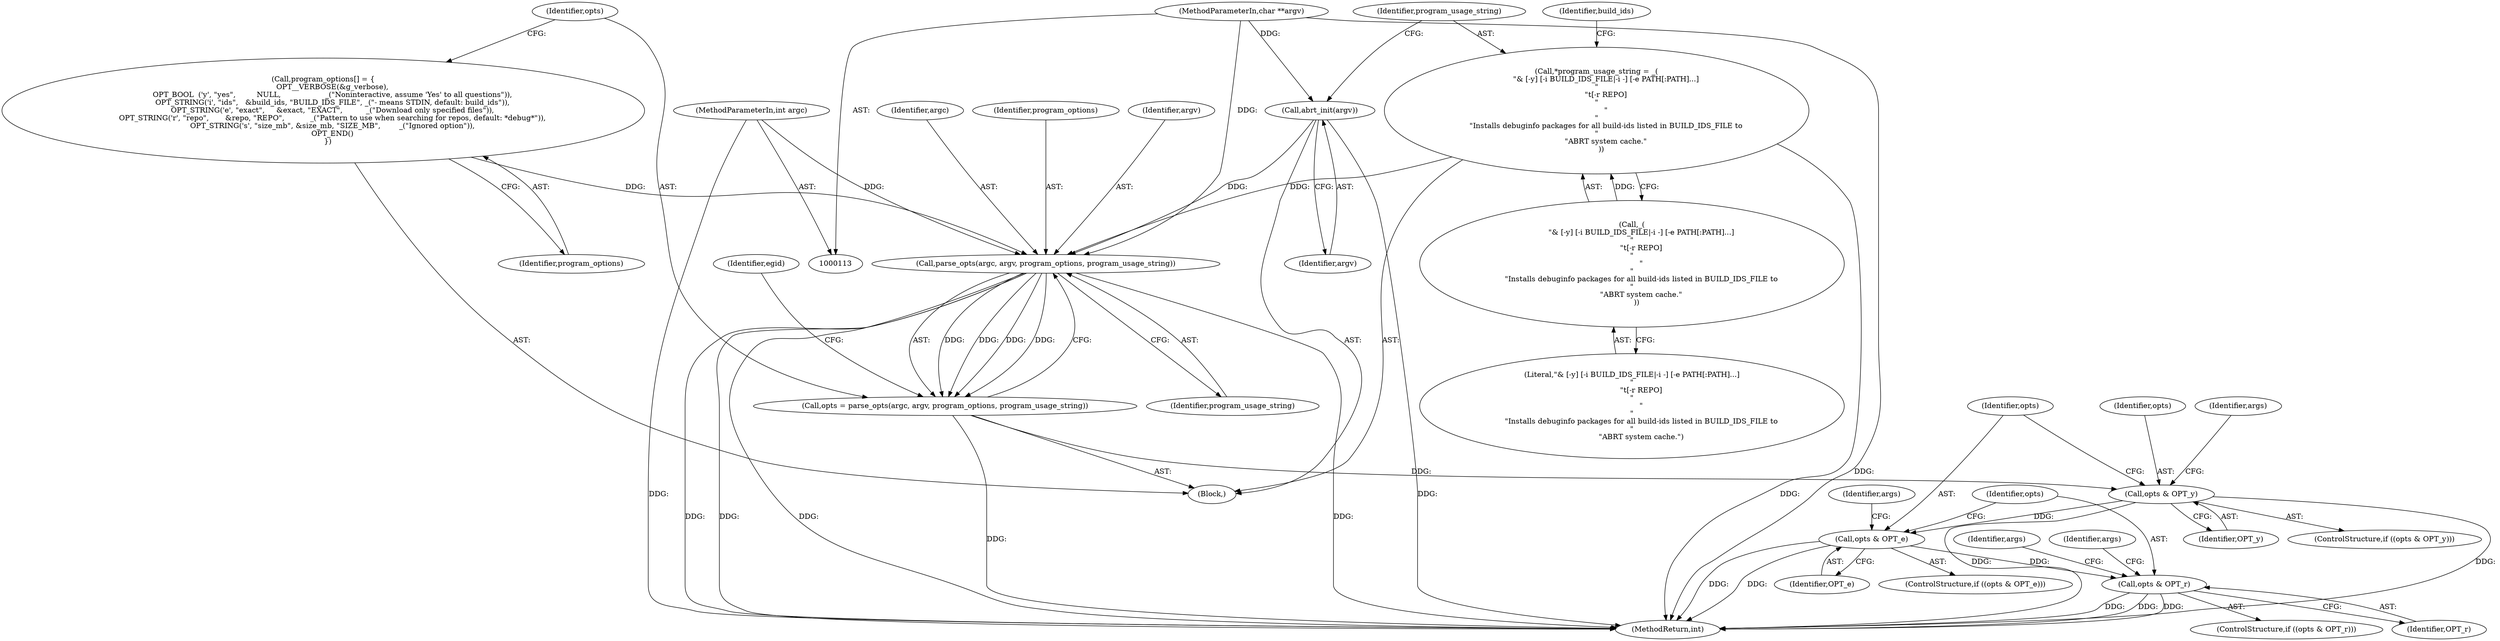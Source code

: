digraph "0_abrt_50ee8130fb4cd4ef1af7682a2c85dd99cb99424e@pointer" {
"1000155" [label="(Call,parse_opts(argc, argv, program_options, program_usage_string))"];
"1000114" [label="(MethodParameterIn,int argc)"];
"1000125" [label="(Call,abrt_init(argv))"];
"1000115" [label="(MethodParameterIn,char **argv)"];
"1000150" [label="(Call,program_options[] = {\n        OPT__VERBOSE(&g_verbose),\n        OPT_BOOL  ('y', \"yes\",         NULL,                   _(\"Noninteractive, assume 'Yes' to all questions\")),\n        OPT_STRING('i', \"ids\",   &build_ids, \"BUILD_IDS_FILE\", _(\"- means STDIN, default: build_ids\")),\n        OPT_STRING('e', \"exact\",     &exact, \"EXACT\",          _(\"Download only specified files\")),\n        OPT_STRING('r', \"repo\",       &repo, \"REPO\",           _(\"Pattern to use when searching for repos, default: *debug*\")),\n        OPT_STRING('s', \"size_mb\", &size_mb, \"SIZE_MB\",        _(\"Ignored option\")),\n        OPT_END()\n    })"];
"1000128" [label="(Call,*program_usage_string = _(\n        \"& [-y] [-i BUILD_IDS_FILE|-i -] [-e PATH[:PATH]...]\n\"\n        \"\t[-r REPO]\n\"\n        \"\n\"\n        \"Installs debuginfo packages for all build-ids listed in BUILD_IDS_FILE to\n\"\n        \"ABRT system cache.\"\n    ))"];
"1000130" [label="(Call,_(\n        \"& [-y] [-i BUILD_IDS_FILE|-i -] [-e PATH[:PATH]...]\n\"\n        \"\t[-r REPO]\n\"\n        \"\n\"\n        \"Installs debuginfo packages for all build-ids listed in BUILD_IDS_FILE to\n\"\n        \"ABRT system cache.\"\n    ))"];
"1000153" [label="(Call,opts = parse_opts(argc, argv, program_options, program_usage_string))"];
"1000287" [label="(Call,opts & OPT_y)"];
"1000297" [label="(Call,opts & OPT_e)"];
"1000314" [label="(Call,opts & OPT_r)"];
"1000154" [label="(Identifier,opts)"];
"1000128" [label="(Call,*program_usage_string = _(\n        \"& [-y] [-i BUILD_IDS_FILE|-i -] [-e PATH[:PATH]...]\n\"\n        \"\t[-r REPO]\n\"\n        \"\n\"\n        \"Installs debuginfo packages for all build-ids listed in BUILD_IDS_FILE to\n\"\n        \"ABRT system cache.\"\n    ))"];
"1000135" [label="(Identifier,build_ids)"];
"1000287" [label="(Call,opts & OPT_y)"];
"1000315" [label="(Identifier,opts)"];
"1000316" [label="(Identifier,OPT_r)"];
"1000155" [label="(Call,parse_opts(argc, argv, program_options, program_usage_string))"];
"1000296" [label="(ControlStructure,if ((opts & OPT_e)))"];
"1000320" [label="(Identifier,args)"];
"1000298" [label="(Identifier,opts)"];
"1000159" [label="(Identifier,program_usage_string)"];
"1000162" [label="(Identifier,egid)"];
"1000299" [label="(Identifier,OPT_e)"];
"1000313" [label="(ControlStructure,if ((opts & OPT_r)))"];
"1000151" [label="(Identifier,program_options)"];
"1000125" [label="(Call,abrt_init(argv))"];
"1000131" [label="(Literal,\"& [-y] [-i BUILD_IDS_FILE|-i -] [-e PATH[:PATH]...]\n\"\n        \"\t[-r REPO]\n\"\n        \"\n\"\n        \"Installs debuginfo packages for all build-ids listed in BUILD_IDS_FILE to\n\"\n        \"ABRT system cache.\")"];
"1000288" [label="(Identifier,opts)"];
"1000153" [label="(Call,opts = parse_opts(argc, argv, program_options, program_usage_string))"];
"1000150" [label="(Call,program_options[] = {\n        OPT__VERBOSE(&g_verbose),\n        OPT_BOOL  ('y', \"yes\",         NULL,                   _(\"Noninteractive, assume 'Yes' to all questions\")),\n        OPT_STRING('i', \"ids\",   &build_ids, \"BUILD_IDS_FILE\", _(\"- means STDIN, default: build_ids\")),\n        OPT_STRING('e', \"exact\",     &exact, \"EXACT\",          _(\"Download only specified files\")),\n        OPT_STRING('r', \"repo\",       &repo, \"REPO\",           _(\"Pattern to use when searching for repos, default: *debug*\")),\n        OPT_STRING('s', \"size_mb\", &size_mb, \"SIZE_MB\",        _(\"Ignored option\")),\n        OPT_END()\n    })"];
"1000116" [label="(Block,)"];
"1000289" [label="(Identifier,OPT_y)"];
"1000292" [label="(Identifier,args)"];
"1000115" [label="(MethodParameterIn,char **argv)"];
"1000332" [label="(Identifier,args)"];
"1000156" [label="(Identifier,argc)"];
"1000114" [label="(MethodParameterIn,int argc)"];
"1000445" [label="(MethodReturn,int)"];
"1000286" [label="(ControlStructure,if ((opts & OPT_y)))"];
"1000303" [label="(Identifier,args)"];
"1000158" [label="(Identifier,program_options)"];
"1000130" [label="(Call,_(\n        \"& [-y] [-i BUILD_IDS_FILE|-i -] [-e PATH[:PATH]...]\n\"\n        \"\t[-r REPO]\n\"\n        \"\n\"\n        \"Installs debuginfo packages for all build-ids listed in BUILD_IDS_FILE to\n\"\n        \"ABRT system cache.\"\n    ))"];
"1000297" [label="(Call,opts & OPT_e)"];
"1000126" [label="(Identifier,argv)"];
"1000129" [label="(Identifier,program_usage_string)"];
"1000157" [label="(Identifier,argv)"];
"1000314" [label="(Call,opts & OPT_r)"];
"1000155" -> "1000153"  [label="AST: "];
"1000155" -> "1000159"  [label="CFG: "];
"1000156" -> "1000155"  [label="AST: "];
"1000157" -> "1000155"  [label="AST: "];
"1000158" -> "1000155"  [label="AST: "];
"1000159" -> "1000155"  [label="AST: "];
"1000153" -> "1000155"  [label="CFG: "];
"1000155" -> "1000445"  [label="DDG: "];
"1000155" -> "1000445"  [label="DDG: "];
"1000155" -> "1000445"  [label="DDG: "];
"1000155" -> "1000445"  [label="DDG: "];
"1000155" -> "1000153"  [label="DDG: "];
"1000155" -> "1000153"  [label="DDG: "];
"1000155" -> "1000153"  [label="DDG: "];
"1000155" -> "1000153"  [label="DDG: "];
"1000114" -> "1000155"  [label="DDG: "];
"1000125" -> "1000155"  [label="DDG: "];
"1000115" -> "1000155"  [label="DDG: "];
"1000150" -> "1000155"  [label="DDG: "];
"1000128" -> "1000155"  [label="DDG: "];
"1000114" -> "1000113"  [label="AST: "];
"1000114" -> "1000445"  [label="DDG: "];
"1000125" -> "1000116"  [label="AST: "];
"1000125" -> "1000126"  [label="CFG: "];
"1000126" -> "1000125"  [label="AST: "];
"1000129" -> "1000125"  [label="CFG: "];
"1000125" -> "1000445"  [label="DDG: "];
"1000115" -> "1000125"  [label="DDG: "];
"1000115" -> "1000113"  [label="AST: "];
"1000115" -> "1000445"  [label="DDG: "];
"1000150" -> "1000116"  [label="AST: "];
"1000150" -> "1000151"  [label="CFG: "];
"1000151" -> "1000150"  [label="AST: "];
"1000154" -> "1000150"  [label="CFG: "];
"1000128" -> "1000116"  [label="AST: "];
"1000128" -> "1000130"  [label="CFG: "];
"1000129" -> "1000128"  [label="AST: "];
"1000130" -> "1000128"  [label="AST: "];
"1000135" -> "1000128"  [label="CFG: "];
"1000128" -> "1000445"  [label="DDG: "];
"1000130" -> "1000128"  [label="DDG: "];
"1000130" -> "1000131"  [label="CFG: "];
"1000131" -> "1000130"  [label="AST: "];
"1000153" -> "1000116"  [label="AST: "];
"1000154" -> "1000153"  [label="AST: "];
"1000162" -> "1000153"  [label="CFG: "];
"1000153" -> "1000445"  [label="DDG: "];
"1000153" -> "1000287"  [label="DDG: "];
"1000287" -> "1000286"  [label="AST: "];
"1000287" -> "1000289"  [label="CFG: "];
"1000288" -> "1000287"  [label="AST: "];
"1000289" -> "1000287"  [label="AST: "];
"1000292" -> "1000287"  [label="CFG: "];
"1000298" -> "1000287"  [label="CFG: "];
"1000287" -> "1000445"  [label="DDG: "];
"1000287" -> "1000445"  [label="DDG: "];
"1000287" -> "1000297"  [label="DDG: "];
"1000297" -> "1000296"  [label="AST: "];
"1000297" -> "1000299"  [label="CFG: "];
"1000298" -> "1000297"  [label="AST: "];
"1000299" -> "1000297"  [label="AST: "];
"1000303" -> "1000297"  [label="CFG: "];
"1000315" -> "1000297"  [label="CFG: "];
"1000297" -> "1000445"  [label="DDG: "];
"1000297" -> "1000445"  [label="DDG: "];
"1000297" -> "1000314"  [label="DDG: "];
"1000314" -> "1000313"  [label="AST: "];
"1000314" -> "1000316"  [label="CFG: "];
"1000315" -> "1000314"  [label="AST: "];
"1000316" -> "1000314"  [label="AST: "];
"1000320" -> "1000314"  [label="CFG: "];
"1000332" -> "1000314"  [label="CFG: "];
"1000314" -> "1000445"  [label="DDG: "];
"1000314" -> "1000445"  [label="DDG: "];
"1000314" -> "1000445"  [label="DDG: "];
}

